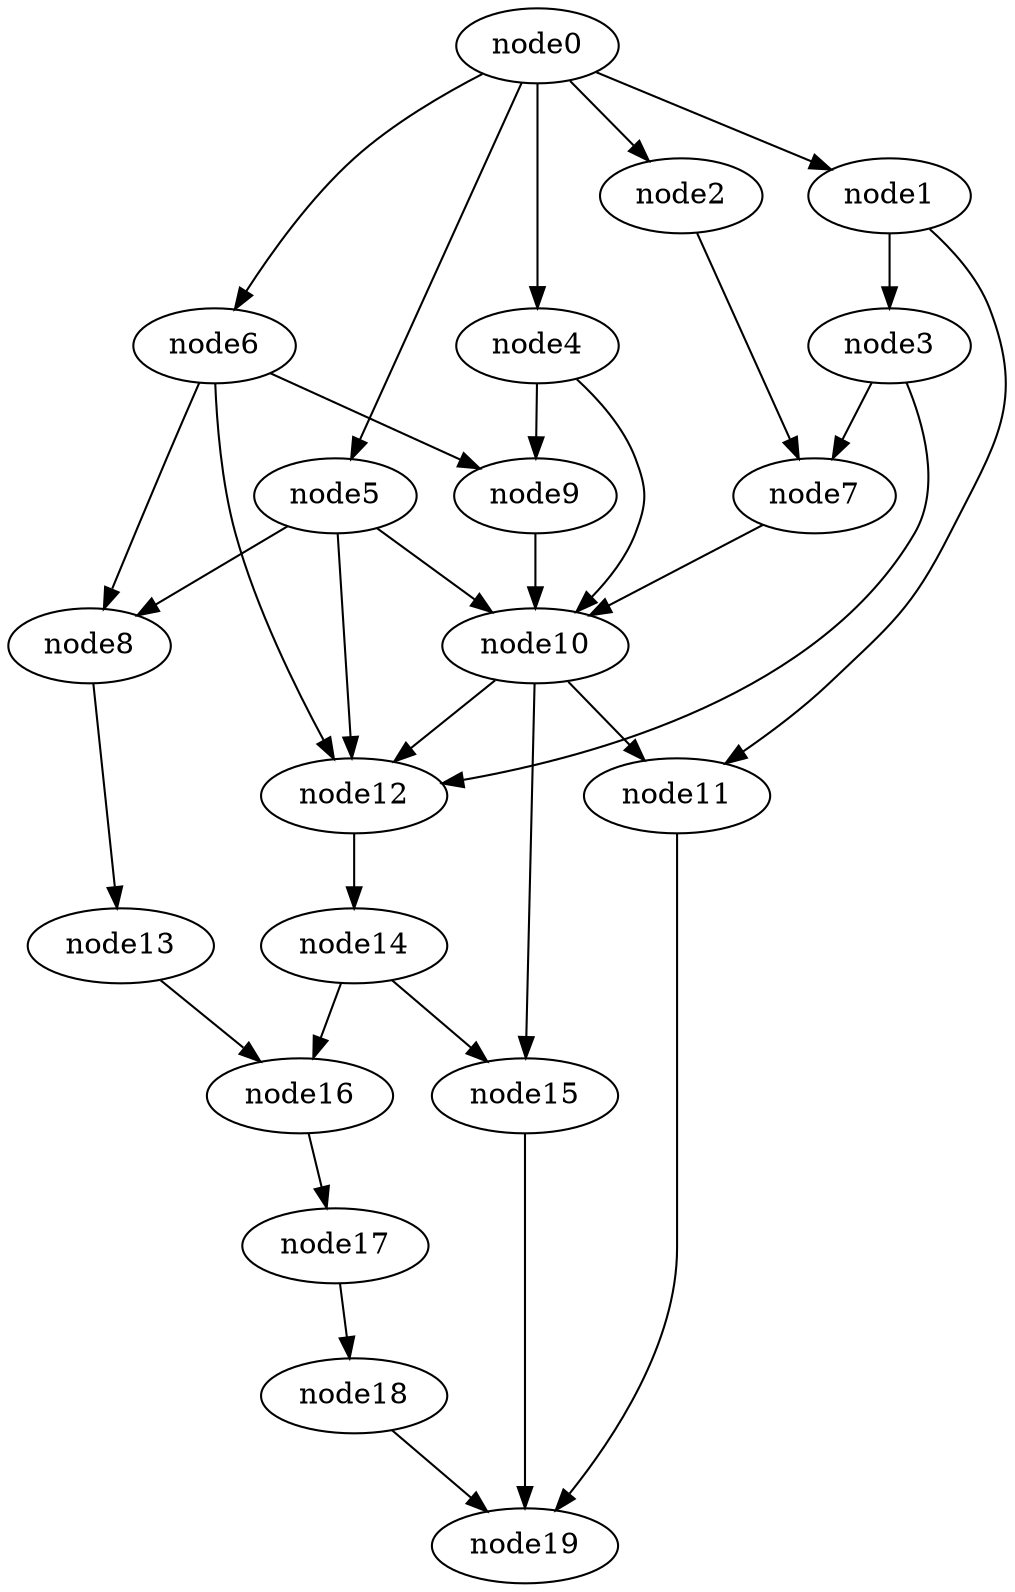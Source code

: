 digraph g{
	node19
	node18 -> node19
	node17 -> node18
	node16 -> node17
	node15 -> node19
	node14 -> node16
	node14 -> node15
	node13 -> node16
	node12 -> node14
	node11 -> node19
	node10 -> node15
	node10 -> node12
	node10 -> node11
	node9 -> node10
	node8 -> node13
	node7 -> node10
	node6 -> node12
	node6 -> node9
	node6 -> node8
	node5 -> node12
	node5 -> node10
	node5 -> node8
	node4 -> node10
	node4 -> node9
	node3 -> node12
	node3 -> node7
	node2 -> node7
	node1 -> node11
	node1 -> node3
	node0 -> node6
	node0 -> node5
	node0 -> node4
	node0 -> node2
	node0 -> node1
}

